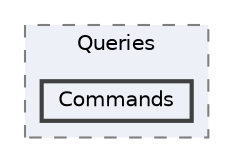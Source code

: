digraph "src/BadScript2/Utility/Linq/Queries/Commands"
{
 // LATEX_PDF_SIZE
  bgcolor="transparent";
  edge [fontname=Helvetica,fontsize=10,labelfontname=Helvetica,labelfontsize=10];
  node [fontname=Helvetica,fontsize=10,shape=box,height=0.2,width=0.4];
  compound=true
  subgraph clusterdir_8594db402938c02ad584d40871e17299 {
    graph [ bgcolor="#edf0f7", pencolor="grey50", label="Queries", fontname=Helvetica,fontsize=10 style="filled,dashed", URL="dir_8594db402938c02ad584d40871e17299.html",tooltip=""]
  dir_d71f475453a2d9a315af91c3e2254096 [label="Commands", fillcolor="#edf0f7", color="grey25", style="filled,bold", URL="dir_d71f475453a2d9a315af91c3e2254096.html",tooltip=""];
  }
}
